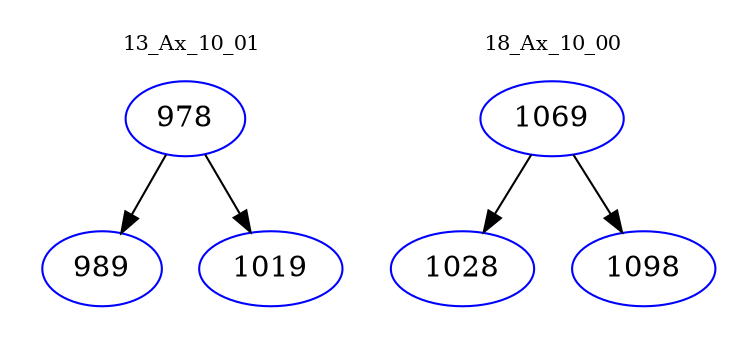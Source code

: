 digraph{
subgraph cluster_0 {
color = white
label = "13_Ax_10_01";
fontsize=10;
T0_978 [label="978", color="blue"]
T0_978 -> T0_989 [color="black"]
T0_989 [label="989", color="blue"]
T0_978 -> T0_1019 [color="black"]
T0_1019 [label="1019", color="blue"]
}
subgraph cluster_1 {
color = white
label = "18_Ax_10_00";
fontsize=10;
T1_1069 [label="1069", color="blue"]
T1_1069 -> T1_1028 [color="black"]
T1_1028 [label="1028", color="blue"]
T1_1069 -> T1_1098 [color="black"]
T1_1098 [label="1098", color="blue"]
}
}
